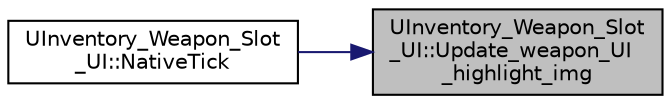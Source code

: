 digraph "UInventory_Weapon_Slot_UI::Update_weapon_UI_highlight_img"
{
 // LATEX_PDF_SIZE
  edge [fontname="Helvetica",fontsize="10",labelfontname="Helvetica",labelfontsize="10"];
  node [fontname="Helvetica",fontsize="10",shape=record];
  rankdir="RL";
  Node1 [label="UInventory_Weapon_Slot\l_UI::Update_weapon_UI\l_highlight_img",height=0.2,width=0.4,color="black", fillcolor="grey75", style="filled", fontcolor="black",tooltip=" "];
  Node1 -> Node2 [dir="back",color="midnightblue",fontsize="10",style="solid",fontname="Helvetica"];
  Node2 [label="UInventory_Weapon_Slot\l_UI::NativeTick",height=0.2,width=0.4,color="black", fillcolor="white", style="filled",URL="$class_u_inventory___weapon___slot___u_i.html#a3ecfa7f3925aecb6f39bb2c131cddca7",tooltip=" "];
}
